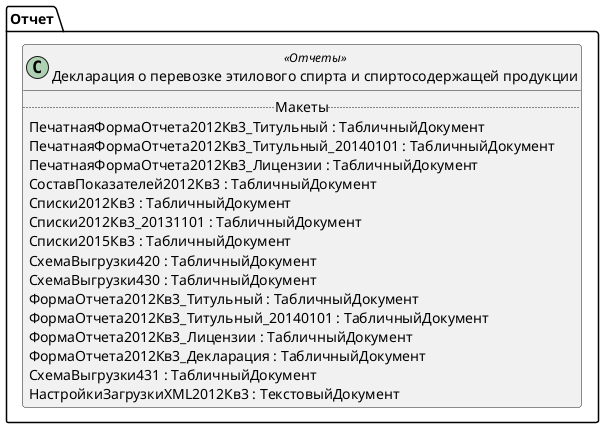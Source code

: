 ﻿@startuml РегламентированныйОтчетАлкоПриложение9
'!include templates.wsd
'..\include templates.wsd
class Отчет.РегламентированныйОтчетАлкоПриложение9 as "Декларация о перевозке этилового спирта и спиртосодержащей продукции" <<Отчеты>>
{
..Макеты..
ПечатнаяФормаОтчета2012Кв3_Титульный : ТабличныйДокумент
ПечатнаяФормаОтчета2012Кв3_Титульный_20140101 : ТабличныйДокумент
ПечатнаяФормаОтчета2012Кв3_Лицензии : ТабличныйДокумент
СоставПоказателей2012Кв3 : ТабличныйДокумент
Списки2012Кв3 : ТабличныйДокумент
Списки2012Кв3_20131101 : ТабличныйДокумент
Списки2015Кв3 : ТабличныйДокумент
СхемаВыгрузки420 : ТабличныйДокумент
СхемаВыгрузки430 : ТабличныйДокумент
ФормаОтчета2012Кв3_Титульный : ТабличныйДокумент
ФормаОтчета2012Кв3_Титульный_20140101 : ТабличныйДокумент
ФормаОтчета2012Кв3_Лицензии : ТабличныйДокумент
ФормаОтчета2012Кв3_Декларация : ТабличныйДокумент
СхемаВыгрузки431 : ТабличныйДокумент
НастройкиЗагрузкиXML2012Кв3 : ТекстовыйДокумент
}
@enduml
